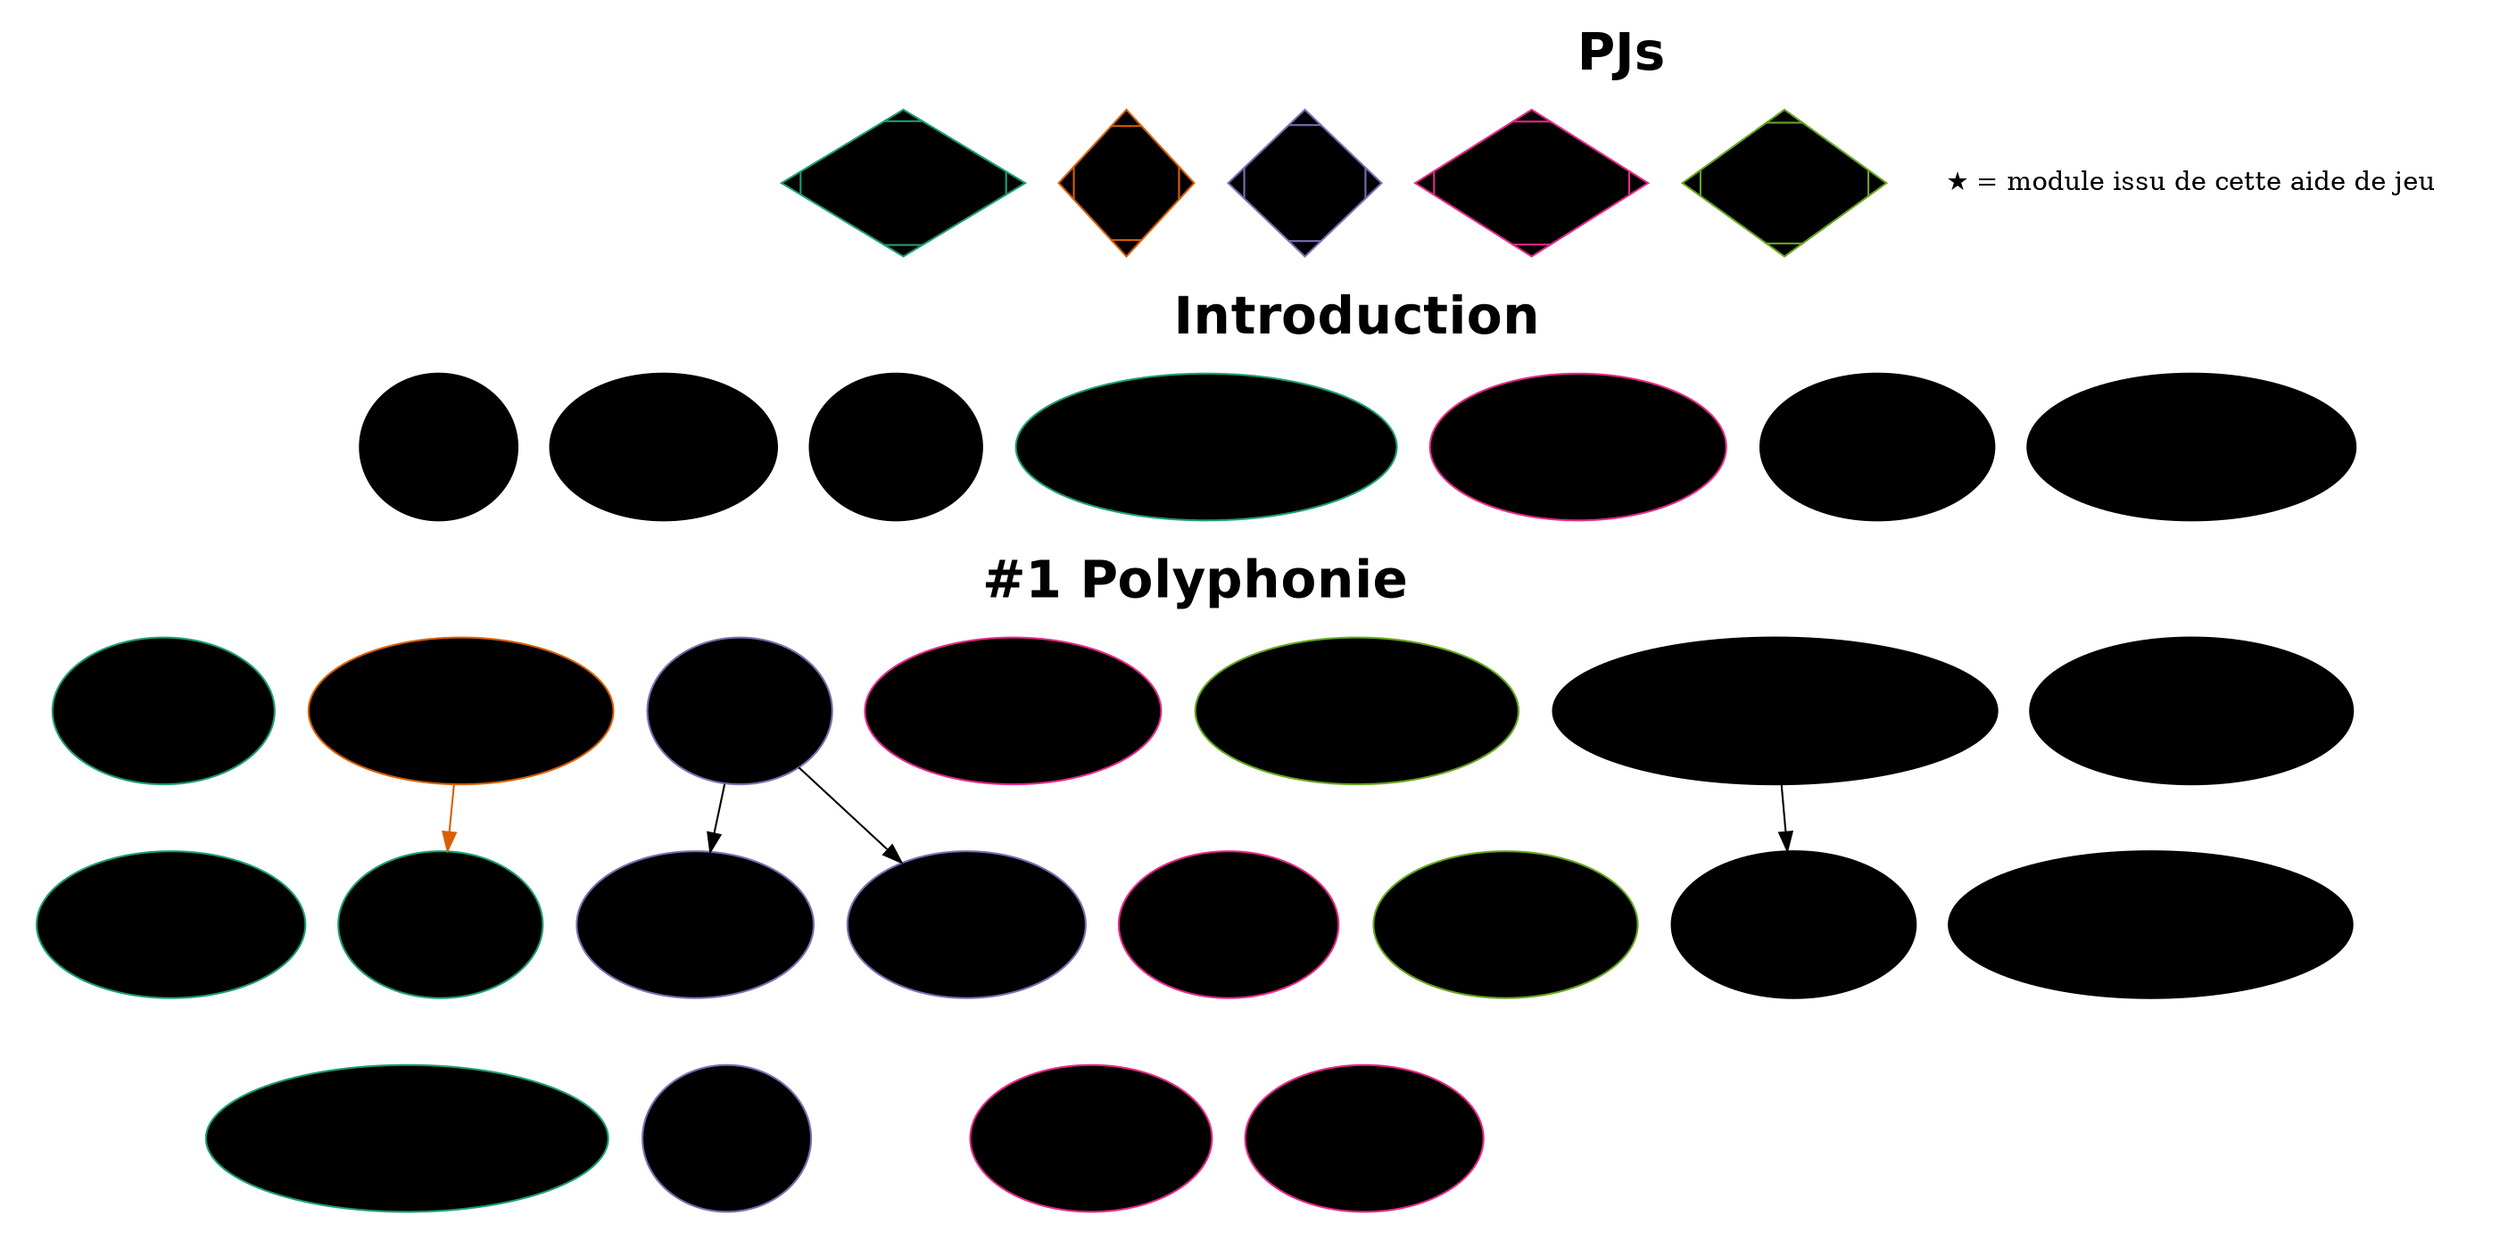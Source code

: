 digraph G {
    fontname = Helvetica;
    node [
        colorscheme = dark25,
        style = filled,
        fillcolor = lightgray,
        fontsize = 14,
        height = 1.1  # Make nodes higher
    ];
    edge [ colorscheme = dark25 ];
    # "If clusterrank=local, a subgraph whose name begins with cluster is given special treatment."
    subgraph cluster_legend {
        peripheries = 0;  # => no border
        star[label="★ = module issu de cette aide de jeu",peripheries=0,style=""];
        Sullivan  [shape=Mdiamond,color=5];
        Aberdeen  [shape=Mdiamond,color=4];
        Arora     [shape=Mdiamond,color=3];
        Park      [shape=Mdiamond,color=2];
        Torrensen [shape=Mdiamond,color=1];
        fontsize = 28;
        label = <<b>PJs</b>>;
    }
    subgraph cluster_intro {
        peripheries = 0;  # => no border
        introTorrensen[color=1,label="La carte d'identitié\nde Torrensen\nne passe pas"];
        introAberdeen [color=4,label="Malaise de\nHarp Waschenski"];
        { rank=same; "Briefing\n★" -> "Connivences\n★" -> "Rumeurs\n★" -> introTorrensen -> introAberdeen -> "Prosélytisme\nde Watters" -> "Annonce de la crise\nsur Cepheus" [style=invis]; }
        fontsize = 28;
        label = <<b>Introduction</b>>;
    }
    subgraph cluster_partie_1 {
        peripheries = 0;  # => no border
        "L'œil pour le détail\n★" -> "Message CommLink\ncaché de Daryl\n★" [style=invis];
        "« Le Marchand » déambule\ndans les niveaux 8 & 9" -> "Transaction\nde la mallette";
        node [color=5];  # Sullivan
        "Recherches\navec Daryl\nau labo Revolve"
        -> "Cory 3 manque\nde précision" [style=invis, rank=same];
        node [color=4];  # Aberdeen
        "Soigner\nHarp Waschenski"
        -> "Autopsie de\nPaul Ballard"
        -> "Examen de\nCandy Davies" [style=invis, rank=same];
        "Autopsie de\nPaul Ballard"
        -> "[Aberdeen]\nTentations\n★" [style=invis, rank=same];
        node [color=3];  # Arora
        "Check-list\nde tâches" -> "Un reflet\ndans l'espace";
        "Check-list\nde tâches" -> "Un spectre\ndangereux\n★"
        "Un reflet\ndans l'espace" -> "[Arora]\nHanté\n★" [style=invis, rank=same];
        node [color=2];  # Park
        "Déchargement\ndes soutes\nde d'Eridanos";
        node [color=1];  # Torrensen
        "Les ouvriers\ns'échauffent"
        -> "Code-barre\nde Watters"
        -> "Léo · Léa Waschenski\ns'inquiète pour son père" [style=invis, rank=same];
        "Les ouvriers\ns'échauffent" -> "Les ouvriers\nconsomment\ndu Tedium" [style=invis, rank=same];
        "Déchargement\ndes soutes\nde d'Eridanos" -> "Code-barre\nde Watters" [color=2];
        fontsize = 28;
        label = <<b>#1 Polyphonie</b>>;
    }
    // Force clusters based on (added) rank
    // Recipe from: https://stackoverflow.com/a/72102766/636849
    {star} -> {"Annonce de la crise\nsur Cepheus"} -> {"L'œil pour le détail\n★"} [style=invis];
}
